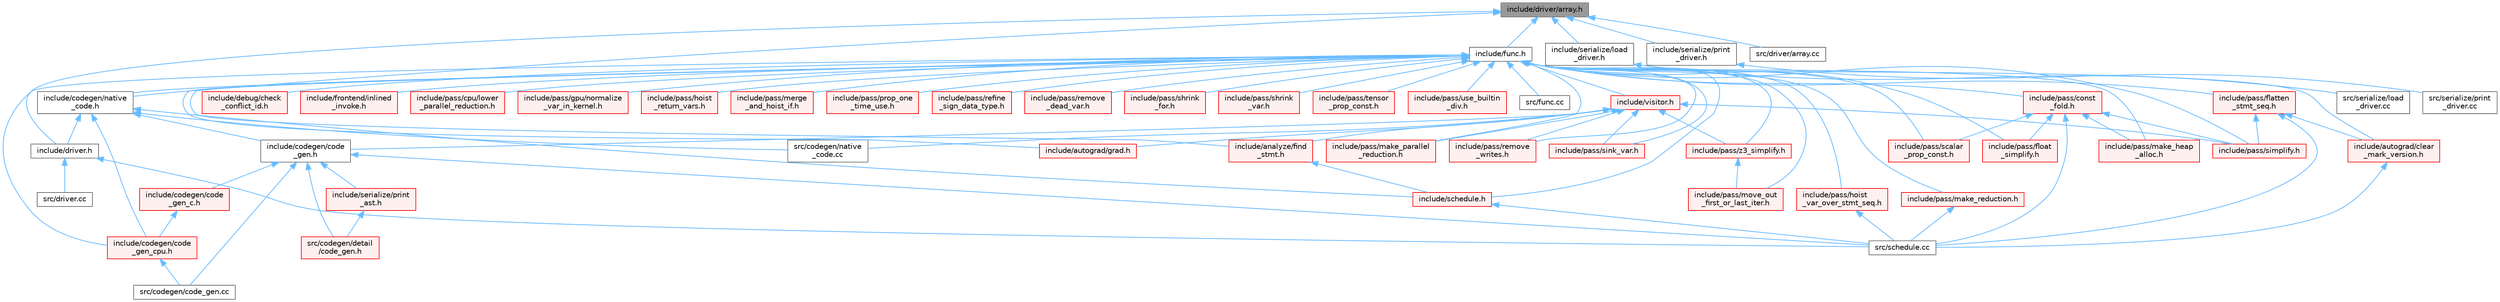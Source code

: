 digraph "include/driver/array.h"
{
 // LATEX_PDF_SIZE
  bgcolor="transparent";
  edge [fontname=Helvetica,fontsize=10,labelfontname=Helvetica,labelfontsize=10];
  node [fontname=Helvetica,fontsize=10,shape=box,height=0.2,width=0.4];
  Node1 [label="include/driver/array.h",height=0.2,width=0.4,color="gray40", fillcolor="grey60", style="filled", fontcolor="black",tooltip=" "];
  Node1 -> Node2 [dir="back",color="steelblue1",style="solid"];
  Node2 [label="include/codegen/native\l_code.h",height=0.2,width=0.4,color="grey40", fillcolor="white", style="filled",URL="$native__code_8h.html",tooltip=" "];
  Node2 -> Node3 [dir="back",color="steelblue1",style="solid"];
  Node3 [label="include/codegen/code\l_gen.h",height=0.2,width=0.4,color="grey40", fillcolor="white", style="filled",URL="$include_2codegen_2code__gen_8h.html",tooltip=" "];
  Node3 -> Node4 [dir="back",color="steelblue1",style="solid"];
  Node4 [label="include/codegen/code\l_gen_c.h",height=0.2,width=0.4,color="red", fillcolor="#FFF0F0", style="filled",URL="$include_2codegen_2code__gen__c_8h.html",tooltip=" "];
  Node4 -> Node5 [dir="back",color="steelblue1",style="solid"];
  Node5 [label="include/codegen/code\l_gen_cpu.h",height=0.2,width=0.4,color="red", fillcolor="#FFF0F0", style="filled",URL="$code__gen__cpu_8h.html",tooltip=" "];
  Node5 -> Node6 [dir="back",color="steelblue1",style="solid"];
  Node6 [label="src/codegen/code_gen.cc",height=0.2,width=0.4,color="grey40", fillcolor="white", style="filled",URL="$code__gen_8cc.html",tooltip=" "];
  Node3 -> Node9 [dir="back",color="steelblue1",style="solid"];
  Node9 [label="include/serialize/print\l_ast.h",height=0.2,width=0.4,color="red", fillcolor="#FFF0F0", style="filled",URL="$print__ast_8h.html",tooltip=" "];
  Node9 -> Node11 [dir="back",color="steelblue1",style="solid"];
  Node11 [label="src/codegen/detail\l/code_gen.h",height=0.2,width=0.4,color="red", fillcolor="#FFF0F0", style="filled",URL="$src_2codegen_2detail_2code__gen_8h.html",tooltip=" "];
  Node3 -> Node6 [dir="back",color="steelblue1",style="solid"];
  Node3 -> Node11 [dir="back",color="steelblue1",style="solid"];
  Node3 -> Node15 [dir="back",color="steelblue1",style="solid"];
  Node15 [label="src/schedule.cc",height=0.2,width=0.4,color="grey40", fillcolor="white", style="filled",URL="$schedule_8cc.html",tooltip=" "];
  Node2 -> Node5 [dir="back",color="steelblue1",style="solid"];
  Node2 -> Node16 [dir="back",color="steelblue1",style="solid"];
  Node16 [label="include/driver.h",height=0.2,width=0.4,color="grey40", fillcolor="white", style="filled",URL="$driver_8h.html",tooltip=" "];
  Node16 -> Node17 [dir="back",color="steelblue1",style="solid"];
  Node17 [label="src/driver.cc",height=0.2,width=0.4,color="grey40", fillcolor="white", style="filled",URL="$driver_8cc.html",tooltip=" "];
  Node16 -> Node15 [dir="back",color="steelblue1",style="solid"];
  Node2 -> Node18 [dir="back",color="steelblue1",style="solid"];
  Node18 [label="include/schedule.h",height=0.2,width=0.4,color="red", fillcolor="#FFF0F0", style="filled",URL="$schedule_8h.html",tooltip=" "];
  Node18 -> Node15 [dir="back",color="steelblue1",style="solid"];
  Node2 -> Node51 [dir="back",color="steelblue1",style="solid"];
  Node51 [label="src/codegen/native\l_code.cc",height=0.2,width=0.4,color="grey40", fillcolor="white", style="filled",URL="$native__code_8cc.html",tooltip=" "];
  Node1 -> Node16 [dir="back",color="steelblue1",style="solid"];
  Node1 -> Node52 [dir="back",color="steelblue1",style="solid"];
  Node52 [label="include/func.h",height=0.2,width=0.4,color="grey40", fillcolor="white", style="filled",URL="$func_8h.html",tooltip=" "];
  Node52 -> Node53 [dir="back",color="steelblue1",style="solid"];
  Node53 [label="include/analyze/find\l_stmt.h",height=0.2,width=0.4,color="red", fillcolor="#FFF0F0", style="filled",URL="$find__stmt_8h.html",tooltip=" "];
  Node53 -> Node18 [dir="back",color="steelblue1",style="solid"];
  Node52 -> Node127 [dir="back",color="steelblue1",style="solid"];
  Node127 [label="include/autograd/clear\l_mark_version.h",height=0.2,width=0.4,color="red", fillcolor="#FFF0F0", style="filled",URL="$clear__mark__version_8h.html",tooltip=" "];
  Node127 -> Node15 [dir="back",color="steelblue1",style="solid"];
  Node52 -> Node128 [dir="back",color="steelblue1",style="solid"];
  Node128 [label="include/autograd/grad.h",height=0.2,width=0.4,color="red", fillcolor="#FFF0F0", style="filled",URL="$grad_8h.html",tooltip=" "];
  Node52 -> Node5 [dir="back",color="steelblue1",style="solid"];
  Node52 -> Node2 [dir="back",color="steelblue1",style="solid"];
  Node52 -> Node129 [dir="back",color="steelblue1",style="solid"];
  Node129 [label="include/debug/check\l_conflict_id.h",height=0.2,width=0.4,color="red", fillcolor="#FFF0F0", style="filled",URL="$check__conflict__id_8h.html",tooltip=" "];
  Node52 -> Node131 [dir="back",color="steelblue1",style="solid"];
  Node131 [label="include/frontend/inlined\l_invoke.h",height=0.2,width=0.4,color="red", fillcolor="#FFF0F0", style="filled",URL="$inlined__invoke_8h.html",tooltip=" "];
  Node52 -> Node132 [dir="back",color="steelblue1",style="solid"];
  Node132 [label="include/pass/const\l_fold.h",height=0.2,width=0.4,color="red", fillcolor="#FFF0F0", style="filled",URL="$const__fold_8h.html",tooltip=" "];
  Node132 -> Node134 [dir="back",color="steelblue1",style="solid"];
  Node134 [label="include/pass/float\l_simplify.h",height=0.2,width=0.4,color="red", fillcolor="#FFF0F0", style="filled",URL="$float__simplify_8h.html",tooltip=" "];
  Node132 -> Node136 [dir="back",color="steelblue1",style="solid"];
  Node136 [label="include/pass/make_heap\l_alloc.h",height=0.2,width=0.4,color="red", fillcolor="#FFF0F0", style="filled",URL="$make__heap__alloc_8h.html",tooltip=" "];
  Node132 -> Node137 [dir="back",color="steelblue1",style="solid"];
  Node137 [label="include/pass/scalar\l_prop_const.h",height=0.2,width=0.4,color="red", fillcolor="#FFF0F0", style="filled",URL="$scalar__prop__const_8h.html",tooltip=" "];
  Node132 -> Node80 [dir="back",color="steelblue1",style="solid"];
  Node80 [label="include/pass/simplify.h",height=0.2,width=0.4,color="red", fillcolor="#FFF0F0", style="filled",URL="$simplify_8h.html",tooltip=" "];
  Node132 -> Node15 [dir="back",color="steelblue1",style="solid"];
  Node52 -> Node139 [dir="back",color="steelblue1",style="solid"];
  Node139 [label="include/pass/cpu/lower\l_parallel_reduction.h",height=0.2,width=0.4,color="red", fillcolor="#FFF0F0", style="filled",URL="$cpu_2lower__parallel__reduction_8h.html",tooltip=" "];
  Node52 -> Node140 [dir="back",color="steelblue1",style="solid"];
  Node140 [label="include/pass/flatten\l_stmt_seq.h",height=0.2,width=0.4,color="red", fillcolor="#FFF0F0", style="filled",URL="$flatten__stmt__seq_8h.html",tooltip=" "];
  Node140 -> Node127 [dir="back",color="steelblue1",style="solid"];
  Node140 -> Node80 [dir="back",color="steelblue1",style="solid"];
  Node140 -> Node15 [dir="back",color="steelblue1",style="solid"];
  Node52 -> Node134 [dir="back",color="steelblue1",style="solid"];
  Node52 -> Node94 [dir="back",color="steelblue1",style="solid"];
  Node94 [label="include/pass/gpu/normalize\l_var_in_kernel.h",height=0.2,width=0.4,color="red", fillcolor="#FFF0F0", style="filled",URL="$normalize__var__in__kernel_8h.html",tooltip=" "];
  Node52 -> Node144 [dir="back",color="steelblue1",style="solid"];
  Node144 [label="include/pass/hoist\l_return_vars.h",height=0.2,width=0.4,color="red", fillcolor="#FFF0F0", style="filled",URL="$hoist__return__vars_8h.html",tooltip=" "];
  Node52 -> Node146 [dir="back",color="steelblue1",style="solid"];
  Node146 [label="include/pass/hoist\l_var_over_stmt_seq.h",height=0.2,width=0.4,color="red", fillcolor="#FFF0F0", style="filled",URL="$hoist__var__over__stmt__seq_8h.html",tooltip=" "];
  Node146 -> Node15 [dir="back",color="steelblue1",style="solid"];
  Node52 -> Node136 [dir="back",color="steelblue1",style="solid"];
  Node52 -> Node90 [dir="back",color="steelblue1",style="solid"];
  Node90 [label="include/pass/make_parallel\l_reduction.h",height=0.2,width=0.4,color="red", fillcolor="#FFF0F0", style="filled",URL="$make__parallel__reduction_8h.html",tooltip=" "];
  Node52 -> Node147 [dir="back",color="steelblue1",style="solid"];
  Node147 [label="include/pass/make_reduction.h",height=0.2,width=0.4,color="red", fillcolor="#FFF0F0", style="filled",URL="$make__reduction_8h.html",tooltip=" "];
  Node147 -> Node15 [dir="back",color="steelblue1",style="solid"];
  Node52 -> Node148 [dir="back",color="steelblue1",style="solid"];
  Node148 [label="include/pass/merge\l_and_hoist_if.h",height=0.2,width=0.4,color="red", fillcolor="#FFF0F0", style="filled",URL="$merge__and__hoist__if_8h.html",tooltip=" "];
  Node52 -> Node149 [dir="back",color="steelblue1",style="solid"];
  Node149 [label="include/pass/move_out\l_first_or_last_iter.h",height=0.2,width=0.4,color="red", fillcolor="#FFF0F0", style="filled",URL="$move__out__first__or__last__iter_8h.html",tooltip=" "];
  Node52 -> Node151 [dir="back",color="steelblue1",style="solid"];
  Node151 [label="include/pass/prop_one\l_time_use.h",height=0.2,width=0.4,color="red", fillcolor="#FFF0F0", style="filled",URL="$prop__one__time__use_8h.html",tooltip=" "];
  Node52 -> Node152 [dir="back",color="steelblue1",style="solid"];
  Node152 [label="include/pass/refine\l_sign_data_type.h",height=0.2,width=0.4,color="red", fillcolor="#FFF0F0", style="filled",URL="$refine__sign__data__type_8h.html",tooltip=" "];
  Node52 -> Node154 [dir="back",color="steelblue1",style="solid"];
  Node154 [label="include/pass/remove\l_dead_var.h",height=0.2,width=0.4,color="red", fillcolor="#FFF0F0", style="filled",URL="$remove__dead__var_8h.html",tooltip=" "];
  Node52 -> Node155 [dir="back",color="steelblue1",style="solid"];
  Node155 [label="include/pass/remove\l_writes.h",height=0.2,width=0.4,color="red", fillcolor="#FFF0F0", style="filled",URL="$remove__writes_8h.html",tooltip=" "];
  Node52 -> Node137 [dir="back",color="steelblue1",style="solid"];
  Node52 -> Node63 [dir="back",color="steelblue1",style="solid"];
  Node63 [label="include/pass/shrink\l_for.h",height=0.2,width=0.4,color="red", fillcolor="#FFF0F0", style="filled",URL="$shrink__for_8h.html",tooltip=" "];
  Node52 -> Node77 [dir="back",color="steelblue1",style="solid"];
  Node77 [label="include/pass/shrink\l_var.h",height=0.2,width=0.4,color="red", fillcolor="#FFF0F0", style="filled",URL="$shrink__var_8h.html",tooltip=" "];
  Node52 -> Node80 [dir="back",color="steelblue1",style="solid"];
  Node52 -> Node157 [dir="back",color="steelblue1",style="solid"];
  Node157 [label="include/pass/sink_var.h",height=0.2,width=0.4,color="red", fillcolor="#FFF0F0", style="filled",URL="$sink__var_8h.html",tooltip=" "];
  Node52 -> Node158 [dir="back",color="steelblue1",style="solid"];
  Node158 [label="include/pass/tensor\l_prop_const.h",height=0.2,width=0.4,color="red", fillcolor="#FFF0F0", style="filled",URL="$tensor__prop__const_8h.html",tooltip=" "];
  Node52 -> Node91 [dir="back",color="steelblue1",style="solid"];
  Node91 [label="include/pass/use_builtin\l_div.h",height=0.2,width=0.4,color="red", fillcolor="#FFF0F0", style="filled",URL="$use__builtin__div_8h.html",tooltip=" "];
  Node52 -> Node159 [dir="back",color="steelblue1",style="solid"];
  Node159 [label="include/pass/z3_simplify.h",height=0.2,width=0.4,color="red", fillcolor="#FFF0F0", style="filled",URL="$z3__simplify_8h.html",tooltip=" "];
  Node159 -> Node149 [dir="back",color="steelblue1",style="solid"];
  Node52 -> Node18 [dir="back",color="steelblue1",style="solid"];
  Node52 -> Node160 [dir="back",color="steelblue1",style="solid"];
  Node160 [label="include/visitor.h",height=0.2,width=0.4,color="red", fillcolor="#FFF0F0", style="filled",URL="$visitor_8h.html",tooltip=" "];
  Node160 -> Node53 [dir="back",color="steelblue1",style="solid"];
  Node160 -> Node128 [dir="back",color="steelblue1",style="solid"];
  Node160 -> Node3 [dir="back",color="steelblue1",style="solid"];
  Node160 -> Node90 [dir="back",color="steelblue1",style="solid"];
  Node160 -> Node155 [dir="back",color="steelblue1",style="solid"];
  Node160 -> Node80 [dir="back",color="steelblue1",style="solid"];
  Node160 -> Node157 [dir="back",color="steelblue1",style="solid"];
  Node160 -> Node159 [dir="back",color="steelblue1",style="solid"];
  Node160 -> Node51 [dir="back",color="steelblue1",style="solid"];
  Node52 -> Node185 [dir="back",color="steelblue1",style="solid"];
  Node185 [label="src/func.cc",height=0.2,width=0.4,color="grey40", fillcolor="white", style="filled",URL="$func_8cc.html",tooltip=" "];
  Node1 -> Node186 [dir="back",color="steelblue1",style="solid"];
  Node186 [label="include/serialize/load\l_driver.h",height=0.2,width=0.4,color="grey40", fillcolor="white", style="filled",URL="$load__driver_8h.html",tooltip=" "];
  Node186 -> Node187 [dir="back",color="steelblue1",style="solid"];
  Node187 [label="src/serialize/load\l_driver.cc",height=0.2,width=0.4,color="grey40", fillcolor="white", style="filled",URL="$load__driver_8cc.html",tooltip=" "];
  Node1 -> Node188 [dir="back",color="steelblue1",style="solid"];
  Node188 [label="include/serialize/print\l_driver.h",height=0.2,width=0.4,color="grey40", fillcolor="white", style="filled",URL="$print__driver_8h.html",tooltip=" "];
  Node188 -> Node189 [dir="back",color="steelblue1",style="solid"];
  Node189 [label="src/serialize/print\l_driver.cc",height=0.2,width=0.4,color="grey40", fillcolor="white", style="filled",URL="$print__driver_8cc.html",tooltip=" "];
  Node1 -> Node190 [dir="back",color="steelblue1",style="solid"];
  Node190 [label="src/driver/array.cc",height=0.2,width=0.4,color="grey40", fillcolor="white", style="filled",URL="$array_8cc.html",tooltip=" "];
}
